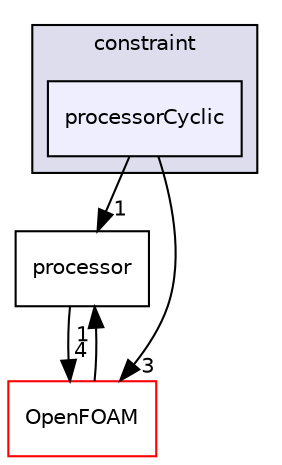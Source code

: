 digraph "src/finiteVolume/fvMesh/fvPatches/constraint/processorCyclic" {
  bgcolor=transparent;
  compound=true
  node [ fontsize="10", fontname="Helvetica"];
  edge [ labelfontsize="10", labelfontname="Helvetica"];
  subgraph clusterdir_9b55a90ed6410b18bd357d7a8a7e772f {
    graph [ bgcolor="#ddddee", pencolor="black", label="constraint" fontname="Helvetica", fontsize="10", URL="dir_9b55a90ed6410b18bd357d7a8a7e772f.html"]
  dir_af4255cd0fe5dd598890f0047b8c304f [shape=box, label="processorCyclic", style="filled", fillcolor="#eeeeff", pencolor="black", URL="dir_af4255cd0fe5dd598890f0047b8c304f.html"];
  }
  dir_fd5ae2e627ba43b08000fe6ae2cd2427 [shape=box label="processor" URL="dir_fd5ae2e627ba43b08000fe6ae2cd2427.html"];
  dir_c5473ff19b20e6ec4dfe5c310b3778a8 [shape=box label="OpenFOAM" color="red" URL="dir_c5473ff19b20e6ec4dfe5c310b3778a8.html"];
  dir_fd5ae2e627ba43b08000fe6ae2cd2427->dir_c5473ff19b20e6ec4dfe5c310b3778a8 [headlabel="4", labeldistance=1.5 headhref="dir_001149_001896.html"];
  dir_c5473ff19b20e6ec4dfe5c310b3778a8->dir_fd5ae2e627ba43b08000fe6ae2cd2427 [headlabel="1", labeldistance=1.5 headhref="dir_001896_001149.html"];
  dir_af4255cd0fe5dd598890f0047b8c304f->dir_fd5ae2e627ba43b08000fe6ae2cd2427 [headlabel="1", labeldistance=1.5 headhref="dir_001150_001149.html"];
  dir_af4255cd0fe5dd598890f0047b8c304f->dir_c5473ff19b20e6ec4dfe5c310b3778a8 [headlabel="3", labeldistance=1.5 headhref="dir_001150_001896.html"];
}
